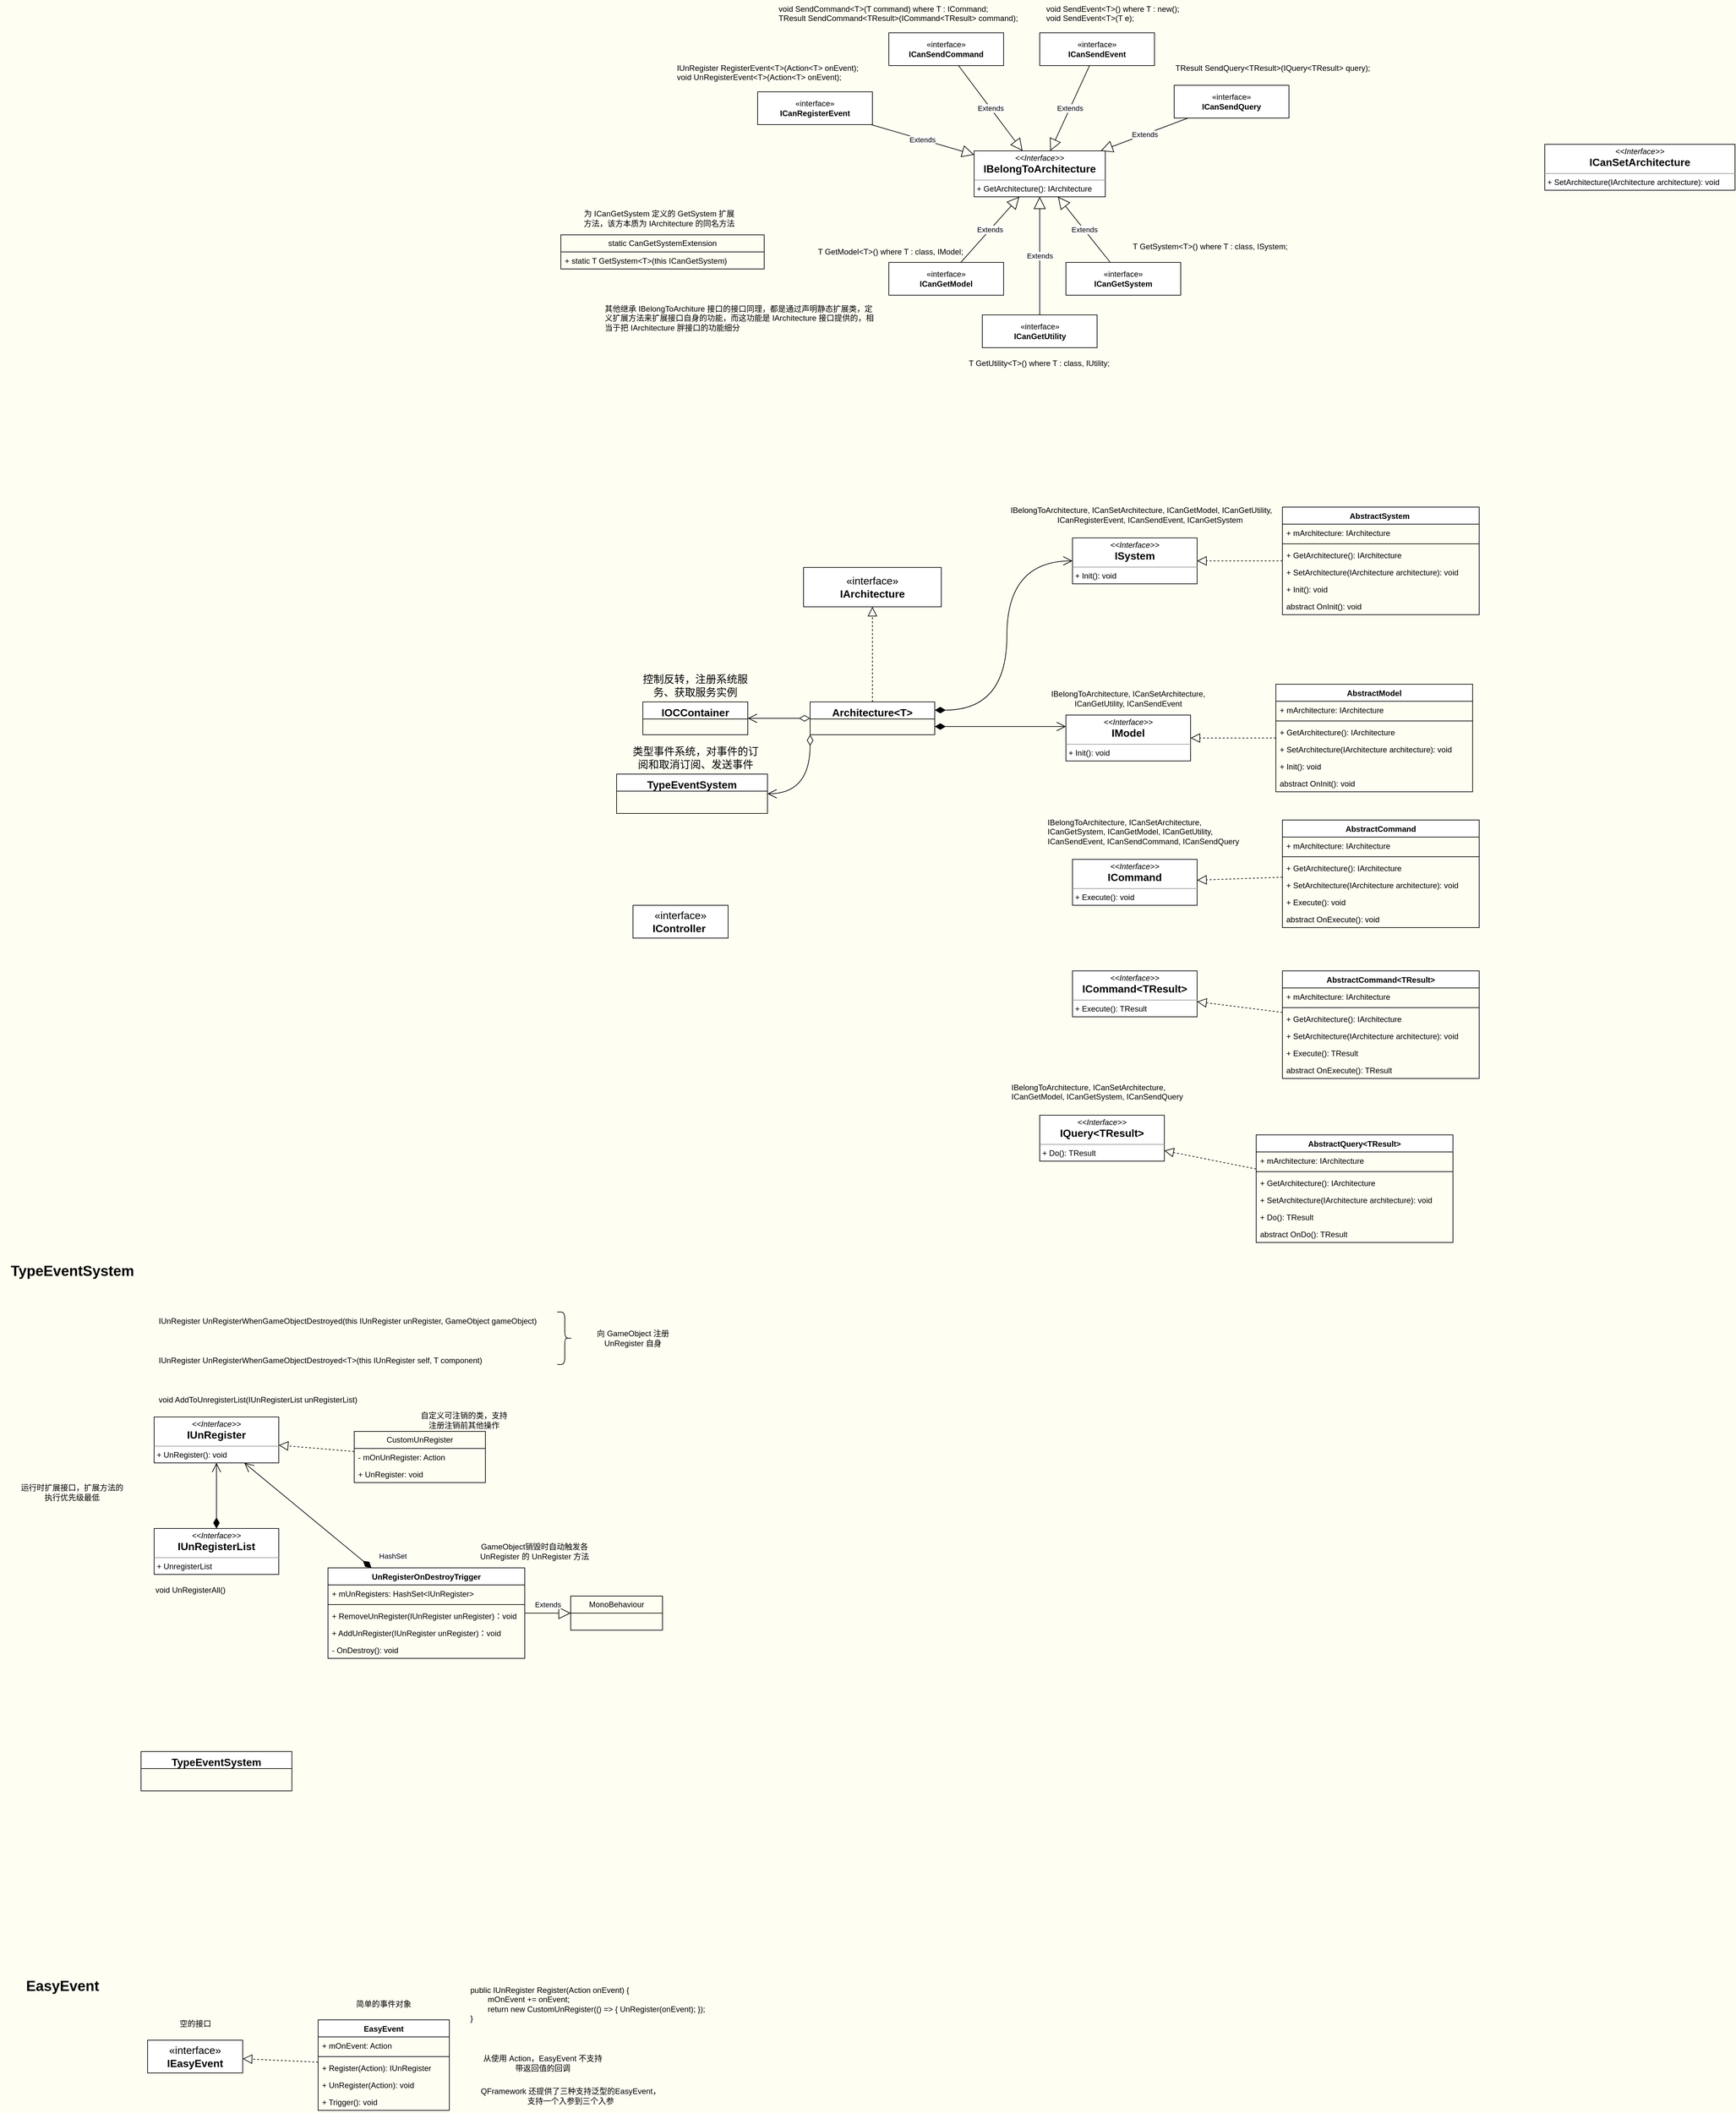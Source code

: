 <mxfile version="21.3.8" type="github">
  <diagram name="第 1 页" id="K_PBwv0A-eRRwEIqiVZz">
    <mxGraphModel dx="3385" dy="2169" grid="1" gridSize="10" guides="1" tooltips="1" connect="1" arrows="1" fold="1" page="0" pageScale="1" pageWidth="827" pageHeight="1169" background="#FFFEF2" math="0" shadow="0">
      <root>
        <mxCell id="0" />
        <mxCell id="1" parent="0" />
        <mxCell id="cIOsUQTodziZoNkcTuei-1" value="«interface»&lt;br&gt;&lt;b&gt;IArchitecture&lt;/b&gt;" style="html=1;whiteSpace=wrap;fontSize=16;" parent="1" vertex="1">
          <mxGeometry x="-870" y="-485" width="210" height="60" as="geometry" />
        </mxCell>
        <mxCell id="cIOsUQTodziZoNkcTuei-2" value="Architecture&amp;lt;T&amp;gt;" style="swimlane;fontStyle=1;align=center;verticalAlign=top;childLayout=stackLayout;horizontal=1;startSize=26;horizontalStack=0;resizeParent=1;resizeParentMax=0;resizeLast=0;collapsible=1;marginBottom=0;whiteSpace=wrap;html=1;fontSize=16;" parent="1" vertex="1">
          <mxGeometry x="-860" y="-280" width="190" height="50" as="geometry" />
        </mxCell>
        <mxCell id="cIOsUQTodziZoNkcTuei-9" style="edgeStyle=none;curved=1;rounded=0;orthogonalLoop=1;jettySize=auto;html=1;exitX=0.5;exitY=1;exitDx=0;exitDy=0;fontSize=12;startSize=8;endSize=8;" parent="1" edge="1">
          <mxGeometry relative="1" as="geometry">
            <mxPoint x="-355" y="-200" as="sourcePoint" />
            <mxPoint x="-355" y="-200" as="targetPoint" />
          </mxGeometry>
        </mxCell>
        <mxCell id="cIOsUQTodziZoNkcTuei-11" value="" style="endArrow=open;html=1;endSize=12;startArrow=diamondThin;startSize=14;startFill=1;edgeStyle=orthogonalEdgeStyle;align=left;verticalAlign=bottom;rounded=0;fontSize=12;curved=1;exitX=1;exitY=0.25;exitDx=0;exitDy=0;" parent="1" source="cIOsUQTodziZoNkcTuei-2" target="fSNr2YxQXtXftvXYu1Ss-7" edge="1">
          <mxGeometry x="-0.877" y="20" relative="1" as="geometry">
            <mxPoint x="-580" y="-420" as="sourcePoint" />
            <mxPoint x="-420" y="-420" as="targetPoint" />
            <Array as="points">
              <mxPoint x="-560" y="-267" />
              <mxPoint x="-560" y="-495" />
            </Array>
            <mxPoint as="offset" />
          </mxGeometry>
        </mxCell>
        <mxCell id="cIOsUQTodziZoNkcTuei-12" value="" style="endArrow=open;html=1;endSize=12;startArrow=diamondThin;startSize=14;startFill=1;edgeStyle=orthogonalEdgeStyle;align=left;verticalAlign=bottom;rounded=0;fontSize=12;curved=1;exitX=1;exitY=0.75;exitDx=0;exitDy=0;" parent="1" source="cIOsUQTodziZoNkcTuei-2" target="fSNr2YxQXtXftvXYu1Ss-22" edge="1">
          <mxGeometry x="-0.877" y="20" relative="1" as="geometry">
            <mxPoint x="-650" y="-420" as="sourcePoint" />
            <mxPoint x="-450" y="-242.5" as="targetPoint" />
            <mxPoint as="offset" />
            <Array as="points">
              <mxPoint x="-460" y="-243" />
              <mxPoint x="-460" y="-243" />
            </Array>
          </mxGeometry>
        </mxCell>
        <mxCell id="cIOsUQTodziZoNkcTuei-13" value="IOCContainer" style="swimlane;fontStyle=1;align=center;verticalAlign=top;childLayout=stackLayout;horizontal=1;startSize=26;horizontalStack=0;resizeParent=1;resizeParentMax=0;resizeLast=0;collapsible=1;marginBottom=0;whiteSpace=wrap;html=1;fontSize=16;" parent="1" vertex="1">
          <mxGeometry x="-1115" y="-280" width="160" height="50" as="geometry" />
        </mxCell>
        <mxCell id="cIOsUQTodziZoNkcTuei-17" value="" style="endArrow=open;html=1;endSize=12;startArrow=diamondThin;startSize=14;startFill=0;edgeStyle=orthogonalEdgeStyle;align=left;verticalAlign=bottom;rounded=0;fontSize=12;curved=1;" parent="1" source="cIOsUQTodziZoNkcTuei-2" target="cIOsUQTodziZoNkcTuei-13" edge="1">
          <mxGeometry x="-0.75" y="-15" relative="1" as="geometry">
            <mxPoint x="-870" y="-265" as="sourcePoint" />
            <mxPoint x="-730" y="-150" as="targetPoint" />
            <mxPoint as="offset" />
          </mxGeometry>
        </mxCell>
        <mxCell id="cIOsUQTodziZoNkcTuei-18" value="控制反转，注册系统服务、获取服务实例" style="text;html=1;strokeColor=none;fillColor=none;align=center;verticalAlign=middle;whiteSpace=wrap;rounded=0;fontSize=16;" parent="1" vertex="1">
          <mxGeometry x="-1130" y="-320" width="190" height="30" as="geometry" />
        </mxCell>
        <mxCell id="cIOsUQTodziZoNkcTuei-19" value="TypeEventSystem" style="swimlane;fontStyle=1;align=center;verticalAlign=top;childLayout=stackLayout;horizontal=1;startSize=26;horizontalStack=0;resizeParent=1;resizeParentMax=0;resizeLast=0;collapsible=1;marginBottom=0;whiteSpace=wrap;html=1;fontSize=16;" parent="1" vertex="1">
          <mxGeometry x="-1155" y="-170" width="230" height="60" as="geometry" />
        </mxCell>
        <mxCell id="cIOsUQTodziZoNkcTuei-23" value="" style="endArrow=open;html=1;endSize=12;startArrow=diamondThin;startSize=14;startFill=0;edgeStyle=orthogonalEdgeStyle;align=left;verticalAlign=bottom;rounded=0;fontSize=12;curved=1;exitX=0;exitY=1;exitDx=0;exitDy=0;entryX=1;entryY=0.5;entryDx=0;entryDy=0;" parent="1" source="cIOsUQTodziZoNkcTuei-2" target="cIOsUQTodziZoNkcTuei-19" edge="1">
          <mxGeometry x="-0.75" y="-15" relative="1" as="geometry">
            <mxPoint x="-850" y="-245" as="sourcePoint" />
            <mxPoint x="-950" y="-245" as="targetPoint" />
            <mxPoint as="offset" />
          </mxGeometry>
        </mxCell>
        <mxCell id="cIOsUQTodziZoNkcTuei-24" value="类型事件系统，对事件的订阅和取消订阅、发送事件" style="text;html=1;strokeColor=none;fillColor=none;align=center;verticalAlign=middle;whiteSpace=wrap;rounded=0;fontSize=16;" parent="1" vertex="1">
          <mxGeometry x="-1132.5" y="-210" width="195" height="30" as="geometry" />
        </mxCell>
        <mxCell id="fSNr2YxQXtXftvXYu1Ss-1" value="«interface»&lt;br&gt;&lt;b&gt;IController&amp;nbsp;&lt;/b&gt;" style="html=1;whiteSpace=wrap;fontSize=16;" vertex="1" parent="1">
          <mxGeometry x="-1130" y="30" width="145" height="50" as="geometry" />
        </mxCell>
        <mxCell id="fSNr2YxQXtXftvXYu1Ss-2" value="&lt;div&gt;IBelongToArchitecture, ICanSetArchitecture, ICanGetModel, ICanGetUtility,&lt;/div&gt;&lt;div&gt;&amp;nbsp; &amp;nbsp; &amp;nbsp; &amp;nbsp; ICanRegisterEvent, ICanSendEvent, ICanGetSystem&lt;/div&gt;" style="text;html=1;strokeColor=none;fillColor=none;align=center;verticalAlign=middle;whiteSpace=wrap;rounded=0;" vertex="1" parent="1">
          <mxGeometry x="-580" y="-590" width="450" height="50" as="geometry" />
        </mxCell>
        <mxCell id="fSNr2YxQXtXftvXYu1Ss-7" value="&lt;p style=&quot;margin:0px;margin-top:4px;text-align:center;&quot;&gt;&lt;i&gt;&amp;lt;&amp;lt;Interface&amp;gt;&amp;gt;&lt;/i&gt;&lt;br&gt;&lt;b style=&quot;border-color: var(--border-color); font-size: 16px;&quot;&gt;ISystem&lt;/b&gt;&lt;br&gt;&lt;/p&gt;&lt;hr size=&quot;1&quot;&gt;&lt;p style=&quot;margin:0px;margin-left:4px;&quot;&gt;&lt;/p&gt;&lt;p style=&quot;margin:0px;margin-left:4px;&quot;&gt;+ Init(): void&lt;br&gt;&lt;/p&gt;" style="verticalAlign=top;align=left;overflow=fill;fontSize=12;fontFamily=Helvetica;html=1;whiteSpace=wrap;movable=1;resizable=1;rotatable=1;deletable=1;editable=1;locked=0;connectable=1;" vertex="1" parent="1">
          <mxGeometry x="-460" y="-530" width="190" height="70" as="geometry" />
        </mxCell>
        <mxCell id="fSNr2YxQXtXftvXYu1Ss-8" value="AbstractSystem&amp;nbsp;" style="swimlane;fontStyle=1;align=center;verticalAlign=top;childLayout=stackLayout;horizontal=1;startSize=26;horizontalStack=0;resizeParent=1;resizeParentMax=0;resizeLast=0;collapsible=1;marginBottom=0;whiteSpace=wrap;html=1;" vertex="1" parent="1">
          <mxGeometry x="-140" y="-577" width="300" height="164" as="geometry" />
        </mxCell>
        <mxCell id="fSNr2YxQXtXftvXYu1Ss-12" value="+ mArchitecture: IArchitecture" style="text;strokeColor=none;fillColor=none;align=left;verticalAlign=top;spacingLeft=4;spacingRight=4;overflow=hidden;rotatable=0;points=[[0,0.5],[1,0.5]];portConstraint=eastwest;whiteSpace=wrap;html=1;" vertex="1" parent="fSNr2YxQXtXftvXYu1Ss-8">
          <mxGeometry y="26" width="300" height="26" as="geometry" />
        </mxCell>
        <mxCell id="fSNr2YxQXtXftvXYu1Ss-10" value="" style="line;strokeWidth=1;fillColor=none;align=left;verticalAlign=middle;spacingTop=-1;spacingLeft=3;spacingRight=3;rotatable=0;labelPosition=right;points=[];portConstraint=eastwest;strokeColor=inherit;" vertex="1" parent="fSNr2YxQXtXftvXYu1Ss-8">
          <mxGeometry y="52" width="300" height="8" as="geometry" />
        </mxCell>
        <mxCell id="fSNr2YxQXtXftvXYu1Ss-17" value="+ GetArchitecture(): IArchitecture" style="text;strokeColor=none;fillColor=none;align=left;verticalAlign=top;spacingLeft=4;spacingRight=4;overflow=hidden;rotatable=0;points=[[0,0.5],[1,0.5]];portConstraint=eastwest;whiteSpace=wrap;html=1;" vertex="1" parent="fSNr2YxQXtXftvXYu1Ss-8">
          <mxGeometry y="60" width="300" height="26" as="geometry" />
        </mxCell>
        <mxCell id="fSNr2YxQXtXftvXYu1Ss-11" value="+ SetArchitecture(IArchitecture architecture): void" style="text;strokeColor=none;fillColor=none;align=left;verticalAlign=top;spacingLeft=4;spacingRight=4;overflow=hidden;rotatable=0;points=[[0,0.5],[1,0.5]];portConstraint=eastwest;whiteSpace=wrap;html=1;" vertex="1" parent="fSNr2YxQXtXftvXYu1Ss-8">
          <mxGeometry y="86" width="300" height="26" as="geometry" />
        </mxCell>
        <mxCell id="fSNr2YxQXtXftvXYu1Ss-18" value="+ Init(): void" style="text;strokeColor=none;fillColor=none;align=left;verticalAlign=top;spacingLeft=4;spacingRight=4;overflow=hidden;rotatable=0;points=[[0,0.5],[1,0.5]];portConstraint=eastwest;whiteSpace=wrap;html=1;" vertex="1" parent="fSNr2YxQXtXftvXYu1Ss-8">
          <mxGeometry y="112" width="300" height="26" as="geometry" />
        </mxCell>
        <mxCell id="fSNr2YxQXtXftvXYu1Ss-19" value="abstract OnInit(): void" style="text;strokeColor=none;fillColor=none;align=left;verticalAlign=top;spacingLeft=4;spacingRight=4;overflow=hidden;rotatable=0;points=[[0,0.5],[1,0.5]];portConstraint=eastwest;whiteSpace=wrap;html=1;" vertex="1" parent="fSNr2YxQXtXftvXYu1Ss-8">
          <mxGeometry y="138" width="300" height="26" as="geometry" />
        </mxCell>
        <mxCell id="fSNr2YxQXtXftvXYu1Ss-14" value="" style="endArrow=block;dashed=1;endFill=0;endSize=12;html=1;rounded=0;" edge="1" parent="1" source="fSNr2YxQXtXftvXYu1Ss-8" target="fSNr2YxQXtXftvXYu1Ss-7">
          <mxGeometry width="160" relative="1" as="geometry">
            <mxPoint x="-210" y="-490" as="sourcePoint" />
            <mxPoint x="-50" y="-490" as="targetPoint" />
          </mxGeometry>
        </mxCell>
        <mxCell id="fSNr2YxQXtXftvXYu1Ss-15" value="" style="endArrow=block;dashed=1;endFill=0;endSize=12;html=1;rounded=0;" edge="1" parent="1" source="cIOsUQTodziZoNkcTuei-2" target="cIOsUQTodziZoNkcTuei-1">
          <mxGeometry width="160" relative="1" as="geometry">
            <mxPoint x="-130" y="-485" as="sourcePoint" />
            <mxPoint x="-260" y="-485" as="targetPoint" />
          </mxGeometry>
        </mxCell>
        <mxCell id="fSNr2YxQXtXftvXYu1Ss-21" value="IBelongToArchitecture, ICanSetArchitecture, ICanGetUtility, ICanSendEvent" style="text;html=1;strokeColor=none;fillColor=none;align=center;verticalAlign=middle;whiteSpace=wrap;rounded=0;" vertex="1" parent="1">
          <mxGeometry x="-530" y="-300" width="310" height="30" as="geometry" />
        </mxCell>
        <mxCell id="fSNr2YxQXtXftvXYu1Ss-22" value="&lt;p style=&quot;margin:0px;margin-top:4px;text-align:center;&quot;&gt;&lt;i&gt;&amp;lt;&amp;lt;Interface&amp;gt;&amp;gt;&lt;/i&gt;&lt;br&gt;&lt;b style=&quot;border-color: var(--border-color); font-size: 16px;&quot;&gt;IModel&lt;/b&gt;&lt;br&gt;&lt;/p&gt;&lt;hr size=&quot;1&quot;&gt;&lt;p style=&quot;margin:0px;margin-left:4px;&quot;&gt;&lt;/p&gt;&lt;p style=&quot;margin:0px;margin-left:4px;&quot;&gt;+ Init(): void&lt;br&gt;&lt;/p&gt;" style="verticalAlign=top;align=left;overflow=fill;fontSize=12;fontFamily=Helvetica;html=1;whiteSpace=wrap;movable=1;resizable=1;rotatable=1;deletable=1;editable=1;locked=0;connectable=1;" vertex="1" parent="1">
          <mxGeometry x="-470" y="-260" width="190" height="70" as="geometry" />
        </mxCell>
        <mxCell id="fSNr2YxQXtXftvXYu1Ss-23" value="AbstractModel" style="swimlane;fontStyle=1;align=center;verticalAlign=top;childLayout=stackLayout;horizontal=1;startSize=26;horizontalStack=0;resizeParent=1;resizeParentMax=0;resizeLast=0;collapsible=1;marginBottom=0;whiteSpace=wrap;html=1;" vertex="1" parent="1">
          <mxGeometry x="-150" y="-307" width="300" height="164" as="geometry" />
        </mxCell>
        <mxCell id="fSNr2YxQXtXftvXYu1Ss-24" value="+ mArchitecture: IArchitecture" style="text;strokeColor=none;fillColor=none;align=left;verticalAlign=top;spacingLeft=4;spacingRight=4;overflow=hidden;rotatable=0;points=[[0,0.5],[1,0.5]];portConstraint=eastwest;whiteSpace=wrap;html=1;" vertex="1" parent="fSNr2YxQXtXftvXYu1Ss-23">
          <mxGeometry y="26" width="300" height="26" as="geometry" />
        </mxCell>
        <mxCell id="fSNr2YxQXtXftvXYu1Ss-25" value="" style="line;strokeWidth=1;fillColor=none;align=left;verticalAlign=middle;spacingTop=-1;spacingLeft=3;spacingRight=3;rotatable=0;labelPosition=right;points=[];portConstraint=eastwest;strokeColor=inherit;" vertex="1" parent="fSNr2YxQXtXftvXYu1Ss-23">
          <mxGeometry y="52" width="300" height="8" as="geometry" />
        </mxCell>
        <mxCell id="fSNr2YxQXtXftvXYu1Ss-26" value="+ GetArchitecture(): IArchitecture" style="text;strokeColor=none;fillColor=none;align=left;verticalAlign=top;spacingLeft=4;spacingRight=4;overflow=hidden;rotatable=0;points=[[0,0.5],[1,0.5]];portConstraint=eastwest;whiteSpace=wrap;html=1;" vertex="1" parent="fSNr2YxQXtXftvXYu1Ss-23">
          <mxGeometry y="60" width="300" height="26" as="geometry" />
        </mxCell>
        <mxCell id="fSNr2YxQXtXftvXYu1Ss-27" value="+ SetArchitecture(IArchitecture architecture): void" style="text;strokeColor=none;fillColor=none;align=left;verticalAlign=top;spacingLeft=4;spacingRight=4;overflow=hidden;rotatable=0;points=[[0,0.5],[1,0.5]];portConstraint=eastwest;whiteSpace=wrap;html=1;" vertex="1" parent="fSNr2YxQXtXftvXYu1Ss-23">
          <mxGeometry y="86" width="300" height="26" as="geometry" />
        </mxCell>
        <mxCell id="fSNr2YxQXtXftvXYu1Ss-28" value="+ Init(): void" style="text;strokeColor=none;fillColor=none;align=left;verticalAlign=top;spacingLeft=4;spacingRight=4;overflow=hidden;rotatable=0;points=[[0,0.5],[1,0.5]];portConstraint=eastwest;whiteSpace=wrap;html=1;" vertex="1" parent="fSNr2YxQXtXftvXYu1Ss-23">
          <mxGeometry y="112" width="300" height="26" as="geometry" />
        </mxCell>
        <mxCell id="fSNr2YxQXtXftvXYu1Ss-29" value="abstract OnInit(): void" style="text;strokeColor=none;fillColor=none;align=left;verticalAlign=top;spacingLeft=4;spacingRight=4;overflow=hidden;rotatable=0;points=[[0,0.5],[1,0.5]];portConstraint=eastwest;whiteSpace=wrap;html=1;" vertex="1" parent="fSNr2YxQXtXftvXYu1Ss-23">
          <mxGeometry y="138" width="300" height="26" as="geometry" />
        </mxCell>
        <mxCell id="fSNr2YxQXtXftvXYu1Ss-30" value="" style="endArrow=block;dashed=1;endFill=0;endSize=12;html=1;rounded=0;" edge="1" parent="1" source="fSNr2YxQXtXftvXYu1Ss-23" target="fSNr2YxQXtXftvXYu1Ss-22">
          <mxGeometry width="160" relative="1" as="geometry">
            <mxPoint x="-140" y="-475" as="sourcePoint" />
            <mxPoint x="-260" y="-481" as="targetPoint" />
          </mxGeometry>
        </mxCell>
        <mxCell id="fSNr2YxQXtXftvXYu1Ss-31" value="&lt;p style=&quot;margin:0px;margin-top:4px;text-align:center;&quot;&gt;&lt;i&gt;&amp;lt;&amp;lt;Interface&amp;gt;&amp;gt;&lt;/i&gt;&lt;br&gt;&lt;b style=&quot;border-color: var(--border-color); font-size: 16px;&quot;&gt;ICommand&lt;/b&gt;&lt;br&gt;&lt;/p&gt;&lt;hr size=&quot;1&quot;&gt;&lt;p style=&quot;margin:0px;margin-left:4px;&quot;&gt;&lt;/p&gt;&lt;p style=&quot;margin:0px;margin-left:4px;&quot;&gt;+ Execute(): void&lt;br&gt;&lt;/p&gt;" style="verticalAlign=top;align=left;overflow=fill;fontSize=12;fontFamily=Helvetica;html=1;whiteSpace=wrap;movable=1;resizable=1;rotatable=1;deletable=1;editable=1;locked=0;connectable=1;" vertex="1" parent="1">
          <mxGeometry x="-460" y="-40" width="190" height="70" as="geometry" />
        </mxCell>
        <mxCell id="fSNr2YxQXtXftvXYu1Ss-32" value="&lt;p style=&quot;margin:0px;margin-top:4px;text-align:center;&quot;&gt;&lt;i&gt;&amp;lt;&amp;lt;Interface&amp;gt;&amp;gt;&lt;/i&gt;&lt;br&gt;&lt;b style=&quot;border-color: var(--border-color); font-size: 16px;&quot;&gt;ICommand&amp;lt;TResult&amp;gt;&lt;/b&gt;&lt;br&gt;&lt;/p&gt;&lt;hr size=&quot;1&quot;&gt;&lt;p style=&quot;margin:0px;margin-left:4px;&quot;&gt;&lt;/p&gt;&lt;p style=&quot;margin:0px;margin-left:4px;&quot;&gt;+ Execute(): TResult&lt;br&gt;&lt;/p&gt;" style="verticalAlign=top;align=left;overflow=fill;fontSize=12;fontFamily=Helvetica;html=1;whiteSpace=wrap;movable=1;resizable=1;rotatable=1;deletable=1;editable=1;locked=0;connectable=1;" vertex="1" parent="1">
          <mxGeometry x="-460" y="130" width="190" height="70" as="geometry" />
        </mxCell>
        <mxCell id="fSNr2YxQXtXftvXYu1Ss-33" value="IBelongToArchitecture, ICanSetArchitecture, ICanGetSystem, ICanGetModel, ICanGetUtility,&amp;#xa;        ICanSendEvent, ICanSendCommand, ICanSendQuery" style="text;whiteSpace=wrap;html=1;" vertex="1" parent="1">
          <mxGeometry x="-500" y="-110" width="310" height="50" as="geometry" />
        </mxCell>
        <mxCell id="fSNr2YxQXtXftvXYu1Ss-34" value="AbstractCommand" style="swimlane;fontStyle=1;align=center;verticalAlign=top;childLayout=stackLayout;horizontal=1;startSize=26;horizontalStack=0;resizeParent=1;resizeParentMax=0;resizeLast=0;collapsible=1;marginBottom=0;whiteSpace=wrap;html=1;" vertex="1" parent="1">
          <mxGeometry x="-140" y="-100" width="300" height="164" as="geometry" />
        </mxCell>
        <mxCell id="fSNr2YxQXtXftvXYu1Ss-35" value="+ mArchitecture: IArchitecture" style="text;strokeColor=none;fillColor=none;align=left;verticalAlign=top;spacingLeft=4;spacingRight=4;overflow=hidden;rotatable=0;points=[[0,0.5],[1,0.5]];portConstraint=eastwest;whiteSpace=wrap;html=1;" vertex="1" parent="fSNr2YxQXtXftvXYu1Ss-34">
          <mxGeometry y="26" width="300" height="26" as="geometry" />
        </mxCell>
        <mxCell id="fSNr2YxQXtXftvXYu1Ss-36" value="" style="line;strokeWidth=1;fillColor=none;align=left;verticalAlign=middle;spacingTop=-1;spacingLeft=3;spacingRight=3;rotatable=0;labelPosition=right;points=[];portConstraint=eastwest;strokeColor=inherit;" vertex="1" parent="fSNr2YxQXtXftvXYu1Ss-34">
          <mxGeometry y="52" width="300" height="8" as="geometry" />
        </mxCell>
        <mxCell id="fSNr2YxQXtXftvXYu1Ss-37" value="+ GetArchitecture(): IArchitecture" style="text;strokeColor=none;fillColor=none;align=left;verticalAlign=top;spacingLeft=4;spacingRight=4;overflow=hidden;rotatable=0;points=[[0,0.5],[1,0.5]];portConstraint=eastwest;whiteSpace=wrap;html=1;" vertex="1" parent="fSNr2YxQXtXftvXYu1Ss-34">
          <mxGeometry y="60" width="300" height="26" as="geometry" />
        </mxCell>
        <mxCell id="fSNr2YxQXtXftvXYu1Ss-38" value="+ SetArchitecture(IArchitecture architecture): void" style="text;strokeColor=none;fillColor=none;align=left;verticalAlign=top;spacingLeft=4;spacingRight=4;overflow=hidden;rotatable=0;points=[[0,0.5],[1,0.5]];portConstraint=eastwest;whiteSpace=wrap;html=1;" vertex="1" parent="fSNr2YxQXtXftvXYu1Ss-34">
          <mxGeometry y="86" width="300" height="26" as="geometry" />
        </mxCell>
        <mxCell id="fSNr2YxQXtXftvXYu1Ss-39" value="+ Execute(): void" style="text;strokeColor=none;fillColor=none;align=left;verticalAlign=top;spacingLeft=4;spacingRight=4;overflow=hidden;rotatable=0;points=[[0,0.5],[1,0.5]];portConstraint=eastwest;whiteSpace=wrap;html=1;" vertex="1" parent="fSNr2YxQXtXftvXYu1Ss-34">
          <mxGeometry y="112" width="300" height="26" as="geometry" />
        </mxCell>
        <mxCell id="fSNr2YxQXtXftvXYu1Ss-40" value="abstract OnExecute(): void" style="text;strokeColor=none;fillColor=none;align=left;verticalAlign=top;spacingLeft=4;spacingRight=4;overflow=hidden;rotatable=0;points=[[0,0.5],[1,0.5]];portConstraint=eastwest;whiteSpace=wrap;html=1;" vertex="1" parent="fSNr2YxQXtXftvXYu1Ss-34">
          <mxGeometry y="138" width="300" height="26" as="geometry" />
        </mxCell>
        <mxCell id="fSNr2YxQXtXftvXYu1Ss-41" value="" style="endArrow=block;dashed=1;endFill=0;endSize=12;html=1;rounded=0;" edge="1" parent="1" source="fSNr2YxQXtXftvXYu1Ss-34" target="fSNr2YxQXtXftvXYu1Ss-31">
          <mxGeometry width="160" relative="1" as="geometry">
            <mxPoint x="-140" y="-215" as="sourcePoint" />
            <mxPoint x="-270" y="-215" as="targetPoint" />
          </mxGeometry>
        </mxCell>
        <mxCell id="fSNr2YxQXtXftvXYu1Ss-42" value="AbstractCommand&amp;lt;TResult&amp;gt;" style="swimlane;fontStyle=1;align=center;verticalAlign=top;childLayout=stackLayout;horizontal=1;startSize=26;horizontalStack=0;resizeParent=1;resizeParentMax=0;resizeLast=0;collapsible=1;marginBottom=0;whiteSpace=wrap;html=1;" vertex="1" parent="1">
          <mxGeometry x="-140" y="130" width="300" height="164" as="geometry" />
        </mxCell>
        <mxCell id="fSNr2YxQXtXftvXYu1Ss-43" value="+ mArchitecture: IArchitecture" style="text;strokeColor=none;fillColor=none;align=left;verticalAlign=top;spacingLeft=4;spacingRight=4;overflow=hidden;rotatable=0;points=[[0,0.5],[1,0.5]];portConstraint=eastwest;whiteSpace=wrap;html=1;" vertex="1" parent="fSNr2YxQXtXftvXYu1Ss-42">
          <mxGeometry y="26" width="300" height="26" as="geometry" />
        </mxCell>
        <mxCell id="fSNr2YxQXtXftvXYu1Ss-44" value="" style="line;strokeWidth=1;fillColor=none;align=left;verticalAlign=middle;spacingTop=-1;spacingLeft=3;spacingRight=3;rotatable=0;labelPosition=right;points=[];portConstraint=eastwest;strokeColor=inherit;" vertex="1" parent="fSNr2YxQXtXftvXYu1Ss-42">
          <mxGeometry y="52" width="300" height="8" as="geometry" />
        </mxCell>
        <mxCell id="fSNr2YxQXtXftvXYu1Ss-45" value="+ GetArchitecture(): IArchitecture" style="text;strokeColor=none;fillColor=none;align=left;verticalAlign=top;spacingLeft=4;spacingRight=4;overflow=hidden;rotatable=0;points=[[0,0.5],[1,0.5]];portConstraint=eastwest;whiteSpace=wrap;html=1;" vertex="1" parent="fSNr2YxQXtXftvXYu1Ss-42">
          <mxGeometry y="60" width="300" height="26" as="geometry" />
        </mxCell>
        <mxCell id="fSNr2YxQXtXftvXYu1Ss-46" value="+ SetArchitecture(IArchitecture architecture): void" style="text;strokeColor=none;fillColor=none;align=left;verticalAlign=top;spacingLeft=4;spacingRight=4;overflow=hidden;rotatable=0;points=[[0,0.5],[1,0.5]];portConstraint=eastwest;whiteSpace=wrap;html=1;" vertex="1" parent="fSNr2YxQXtXftvXYu1Ss-42">
          <mxGeometry y="86" width="300" height="26" as="geometry" />
        </mxCell>
        <mxCell id="fSNr2YxQXtXftvXYu1Ss-47" value="+ Execute(): TResult" style="text;strokeColor=none;fillColor=none;align=left;verticalAlign=top;spacingLeft=4;spacingRight=4;overflow=hidden;rotatable=0;points=[[0,0.5],[1,0.5]];portConstraint=eastwest;whiteSpace=wrap;html=1;" vertex="1" parent="fSNr2YxQXtXftvXYu1Ss-42">
          <mxGeometry y="112" width="300" height="26" as="geometry" />
        </mxCell>
        <mxCell id="fSNr2YxQXtXftvXYu1Ss-48" value="abstract OnExecute(): TResult" style="text;strokeColor=none;fillColor=none;align=left;verticalAlign=top;spacingLeft=4;spacingRight=4;overflow=hidden;rotatable=0;points=[[0,0.5],[1,0.5]];portConstraint=eastwest;whiteSpace=wrap;html=1;" vertex="1" parent="fSNr2YxQXtXftvXYu1Ss-42">
          <mxGeometry y="138" width="300" height="26" as="geometry" />
        </mxCell>
        <mxCell id="fSNr2YxQXtXftvXYu1Ss-49" value="" style="endArrow=block;dashed=1;endFill=0;endSize=12;html=1;rounded=0;" edge="1" parent="1" source="fSNr2YxQXtXftvXYu1Ss-42" target="fSNr2YxQXtXftvXYu1Ss-32">
          <mxGeometry width="160" relative="1" as="geometry">
            <mxPoint x="-130" y="-19" as="sourcePoint" />
            <mxPoint x="-260" y="-28" as="targetPoint" />
          </mxGeometry>
        </mxCell>
        <mxCell id="fSNr2YxQXtXftvXYu1Ss-50" value="&lt;p style=&quot;margin:0px;margin-top:4px;text-align:center;&quot;&gt;&lt;i&gt;&amp;lt;&amp;lt;Interface&amp;gt;&amp;gt;&lt;/i&gt;&lt;br&gt;&lt;b style=&quot;border-color: var(--border-color); font-size: 16px;&quot;&gt;IQuery&amp;lt;TResult&amp;gt;&lt;/b&gt;&lt;br&gt;&lt;/p&gt;&lt;hr size=&quot;1&quot;&gt;&lt;p style=&quot;margin:0px;margin-left:4px;&quot;&gt;&lt;/p&gt;&lt;p style=&quot;margin:0px;margin-left:4px;&quot;&gt;+ Do(): TResult&lt;br&gt;&lt;/p&gt;" style="verticalAlign=top;align=left;overflow=fill;fontSize=12;fontFamily=Helvetica;html=1;whiteSpace=wrap;movable=1;resizable=1;rotatable=1;deletable=1;editable=1;locked=0;connectable=1;" vertex="1" parent="1">
          <mxGeometry x="-510" y="350" width="190" height="70" as="geometry" />
        </mxCell>
        <mxCell id="fSNr2YxQXtXftvXYu1Ss-51" value="IBelongToArchitecture, ICanSetArchitecture, ICanGetModel, ICanGetSystem, ICanSendQuery" style="text;whiteSpace=wrap;html=1;" vertex="1" parent="1">
          <mxGeometry x="-555" y="294" width="285" height="50" as="geometry" />
        </mxCell>
        <mxCell id="fSNr2YxQXtXftvXYu1Ss-52" value="AbstractQuery&amp;lt;TResult&amp;gt;" style="swimlane;fontStyle=1;align=center;verticalAlign=top;childLayout=stackLayout;horizontal=1;startSize=26;horizontalStack=0;resizeParent=1;resizeParentMax=0;resizeLast=0;collapsible=1;marginBottom=0;whiteSpace=wrap;html=1;" vertex="1" parent="1">
          <mxGeometry x="-180" y="380" width="300" height="164" as="geometry" />
        </mxCell>
        <mxCell id="fSNr2YxQXtXftvXYu1Ss-53" value="+ mArchitecture: IArchitecture" style="text;strokeColor=none;fillColor=none;align=left;verticalAlign=top;spacingLeft=4;spacingRight=4;overflow=hidden;rotatable=0;points=[[0,0.5],[1,0.5]];portConstraint=eastwest;whiteSpace=wrap;html=1;" vertex="1" parent="fSNr2YxQXtXftvXYu1Ss-52">
          <mxGeometry y="26" width="300" height="26" as="geometry" />
        </mxCell>
        <mxCell id="fSNr2YxQXtXftvXYu1Ss-54" value="" style="line;strokeWidth=1;fillColor=none;align=left;verticalAlign=middle;spacingTop=-1;spacingLeft=3;spacingRight=3;rotatable=0;labelPosition=right;points=[];portConstraint=eastwest;strokeColor=inherit;" vertex="1" parent="fSNr2YxQXtXftvXYu1Ss-52">
          <mxGeometry y="52" width="300" height="8" as="geometry" />
        </mxCell>
        <mxCell id="fSNr2YxQXtXftvXYu1Ss-55" value="+ GetArchitecture(): IArchitecture" style="text;strokeColor=none;fillColor=none;align=left;verticalAlign=top;spacingLeft=4;spacingRight=4;overflow=hidden;rotatable=0;points=[[0,0.5],[1,0.5]];portConstraint=eastwest;whiteSpace=wrap;html=1;" vertex="1" parent="fSNr2YxQXtXftvXYu1Ss-52">
          <mxGeometry y="60" width="300" height="26" as="geometry" />
        </mxCell>
        <mxCell id="fSNr2YxQXtXftvXYu1Ss-56" value="+ SetArchitecture(IArchitecture architecture): void" style="text;strokeColor=none;fillColor=none;align=left;verticalAlign=top;spacingLeft=4;spacingRight=4;overflow=hidden;rotatable=0;points=[[0,0.5],[1,0.5]];portConstraint=eastwest;whiteSpace=wrap;html=1;" vertex="1" parent="fSNr2YxQXtXftvXYu1Ss-52">
          <mxGeometry y="86" width="300" height="26" as="geometry" />
        </mxCell>
        <mxCell id="fSNr2YxQXtXftvXYu1Ss-57" value="+ Do(): TResult" style="text;strokeColor=none;fillColor=none;align=left;verticalAlign=top;spacingLeft=4;spacingRight=4;overflow=hidden;rotatable=0;points=[[0,0.5],[1,0.5]];portConstraint=eastwest;whiteSpace=wrap;html=1;" vertex="1" parent="fSNr2YxQXtXftvXYu1Ss-52">
          <mxGeometry y="112" width="300" height="26" as="geometry" />
        </mxCell>
        <mxCell id="fSNr2YxQXtXftvXYu1Ss-58" value="abstract OnDo(): TResult" style="text;strokeColor=none;fillColor=none;align=left;verticalAlign=top;spacingLeft=4;spacingRight=4;overflow=hidden;rotatable=0;points=[[0,0.5],[1,0.5]];portConstraint=eastwest;whiteSpace=wrap;html=1;" vertex="1" parent="fSNr2YxQXtXftvXYu1Ss-52">
          <mxGeometry y="138" width="300" height="26" as="geometry" />
        </mxCell>
        <mxCell id="fSNr2YxQXtXftvXYu1Ss-59" value="" style="endArrow=block;dashed=1;endFill=0;endSize=12;html=1;rounded=0;" edge="1" parent="1" source="fSNr2YxQXtXftvXYu1Ss-52" target="fSNr2YxQXtXftvXYu1Ss-50">
          <mxGeometry width="160" relative="1" as="geometry">
            <mxPoint x="-130" y="203" as="sourcePoint" />
            <mxPoint x="-260" y="187" as="targetPoint" />
          </mxGeometry>
        </mxCell>
        <mxCell id="fSNr2YxQXtXftvXYu1Ss-60" value="&lt;p style=&quot;margin:0px;margin-top:4px;text-align:center;&quot;&gt;&lt;i&gt;&amp;lt;&amp;lt;Interface&amp;gt;&amp;gt;&lt;/i&gt;&lt;br&gt;&lt;b style=&quot;border-color: var(--border-color); font-size: 16px;&quot;&gt;IBelongToArchitecture&lt;/b&gt;&lt;br&gt;&lt;/p&gt;&lt;hr size=&quot;1&quot;&gt;&lt;p style=&quot;margin:0px;margin-left:4px;&quot;&gt;&lt;/p&gt;&lt;p style=&quot;margin:0px;margin-left:4px;&quot;&gt;+ GetArchitecture(): IArchitecture&lt;/p&gt;" style="verticalAlign=top;align=left;overflow=fill;fontSize=12;fontFamily=Helvetica;html=1;whiteSpace=wrap;movable=1;resizable=1;rotatable=1;deletable=1;editable=1;locked=0;connectable=1;" vertex="1" parent="1">
          <mxGeometry x="-610" y="-1120" width="200" height="70" as="geometry" />
        </mxCell>
        <mxCell id="fSNr2YxQXtXftvXYu1Ss-61" value="&lt;p style=&quot;margin:0px;margin-top:4px;text-align:center;&quot;&gt;&lt;i&gt;&amp;lt;&amp;lt;Interface&amp;gt;&amp;gt;&lt;/i&gt;&lt;br&gt;&lt;b style=&quot;border-color: var(--border-color); font-size: 16px;&quot;&gt;ICanSetArchitecture&lt;/b&gt;&lt;br&gt;&lt;/p&gt;&lt;hr size=&quot;1&quot;&gt;&lt;p style=&quot;margin:0px;margin-left:4px;&quot;&gt;&lt;/p&gt;&lt;p style=&quot;margin:0px;margin-left:4px;&quot;&gt;+ SetArchitecture(IArchitecture architecture): void&lt;br&gt;&lt;/p&gt;" style="verticalAlign=top;align=left;overflow=fill;fontSize=12;fontFamily=Helvetica;html=1;whiteSpace=wrap;movable=1;resizable=1;rotatable=1;deletable=1;editable=1;locked=0;connectable=1;" vertex="1" parent="1">
          <mxGeometry x="260" y="-1130" width="290" height="70" as="geometry" />
        </mxCell>
        <mxCell id="fSNr2YxQXtXftvXYu1Ss-62" value="«interface»&lt;br&gt;&lt;b&gt;ICanGetModel&lt;/b&gt;" style="html=1;whiteSpace=wrap;" vertex="1" parent="1">
          <mxGeometry x="-740" y="-950" width="175" height="50" as="geometry" />
        </mxCell>
        <mxCell id="fSNr2YxQXtXftvXYu1Ss-63" value="«interface»&lt;br&gt;&lt;b&gt;ICanGetSystem&lt;/b&gt;" style="html=1;whiteSpace=wrap;" vertex="1" parent="1">
          <mxGeometry x="-470" y="-950" width="175" height="50" as="geometry" />
        </mxCell>
        <mxCell id="fSNr2YxQXtXftvXYu1Ss-64" value="Extends" style="endArrow=block;endSize=16;endFill=0;html=1;rounded=0;" edge="1" parent="1" source="fSNr2YxQXtXftvXYu1Ss-62" target="fSNr2YxQXtXftvXYu1Ss-60">
          <mxGeometry width="160" relative="1" as="geometry">
            <mxPoint x="-520" y="-970" as="sourcePoint" />
            <mxPoint x="-360" y="-970" as="targetPoint" />
          </mxGeometry>
        </mxCell>
        <mxCell id="fSNr2YxQXtXftvXYu1Ss-65" value="Extends" style="endArrow=block;endSize=16;endFill=0;html=1;rounded=0;" edge="1" parent="1" source="fSNr2YxQXtXftvXYu1Ss-63" target="fSNr2YxQXtXftvXYu1Ss-60">
          <mxGeometry width="160" relative="1" as="geometry">
            <mxPoint x="-620" y="-940" as="sourcePoint" />
            <mxPoint x="-531" y="-1040" as="targetPoint" />
          </mxGeometry>
        </mxCell>
        <mxCell id="fSNr2YxQXtXftvXYu1Ss-66" value="static CanGetSystemExtension" style="swimlane;fontStyle=0;childLayout=stackLayout;horizontal=1;startSize=26;fillColor=none;horizontalStack=0;resizeParent=1;resizeParentMax=0;resizeLast=0;collapsible=1;marginBottom=0;whiteSpace=wrap;html=1;" vertex="1" parent="1">
          <mxGeometry x="-1240" y="-992" width="310" height="52" as="geometry" />
        </mxCell>
        <mxCell id="fSNr2YxQXtXftvXYu1Ss-67" value="+ static T GetSystem&amp;lt;T&amp;gt;(this ICanGetSystem)" style="text;strokeColor=none;fillColor=none;align=left;verticalAlign=top;spacingLeft=4;spacingRight=4;overflow=hidden;rotatable=0;points=[[0,0.5],[1,0.5]];portConstraint=eastwest;whiteSpace=wrap;html=1;" vertex="1" parent="fSNr2YxQXtXftvXYu1Ss-66">
          <mxGeometry y="26" width="310" height="26" as="geometry" />
        </mxCell>
        <mxCell id="fSNr2YxQXtXftvXYu1Ss-70" value="为 ICanGetSystem 定义的 GetSystem 扩展方法，该方本质为 IArchitecture 的同名方法" style="text;html=1;strokeColor=none;fillColor=none;align=center;verticalAlign=middle;whiteSpace=wrap;rounded=0;" vertex="1" parent="1">
          <mxGeometry x="-1210" y="-1032" width="240" height="30" as="geometry" />
        </mxCell>
        <mxCell id="fSNr2YxQXtXftvXYu1Ss-71" value="其他继承 IBelongToArchiture 接口的接口同理，都是通过声明静态扩展类，定义扩展方法来扩展接口自身的功能，而这功能是 IArchitecture 接口提供的，相当于把 IArchitecture 胖接口的功能细分" style="text;html=1;strokeColor=none;fillColor=none;align=left;verticalAlign=middle;whiteSpace=wrap;rounded=0;" vertex="1" parent="1">
          <mxGeometry x="-1175" y="-910" width="415" height="90" as="geometry" />
        </mxCell>
        <mxCell id="fSNr2YxQXtXftvXYu1Ss-72" value="«interface»&lt;br&gt;&lt;b&gt;ICanGetUtility&lt;/b&gt;" style="html=1;whiteSpace=wrap;" vertex="1" parent="1">
          <mxGeometry x="-597.5" y="-870" width="175" height="50" as="geometry" />
        </mxCell>
        <mxCell id="fSNr2YxQXtXftvXYu1Ss-73" value="Extends" style="endArrow=block;endSize=16;endFill=0;html=1;rounded=0;" edge="1" parent="1" source="fSNr2YxQXtXftvXYu1Ss-72" target="fSNr2YxQXtXftvXYu1Ss-60">
          <mxGeometry width="160" relative="1" as="geometry">
            <mxPoint x="-392" y="-940" as="sourcePoint" />
            <mxPoint x="-472" y="-1040" as="targetPoint" />
          </mxGeometry>
        </mxCell>
        <mxCell id="fSNr2YxQXtXftvXYu1Ss-74" value="«interface»&lt;br&gt;&lt;b&gt;ICanRegisterEvent&lt;/b&gt;" style="html=1;whiteSpace=wrap;" vertex="1" parent="1">
          <mxGeometry x="-940" y="-1210" width="175" height="50" as="geometry" />
        </mxCell>
        <mxCell id="fSNr2YxQXtXftvXYu1Ss-75" value="«interface»&lt;br&gt;&lt;b&gt;ICanSendCommand&lt;/b&gt;" style="html=1;whiteSpace=wrap;" vertex="1" parent="1">
          <mxGeometry x="-740" y="-1300" width="175" height="50" as="geometry" />
        </mxCell>
        <mxCell id="fSNr2YxQXtXftvXYu1Ss-76" value="«interface»&lt;br&gt;&lt;b&gt;ICanSendEvent&lt;/b&gt;" style="html=1;whiteSpace=wrap;" vertex="1" parent="1">
          <mxGeometry x="-510" y="-1300" width="175" height="50" as="geometry" />
        </mxCell>
        <mxCell id="fSNr2YxQXtXftvXYu1Ss-77" value="«interface»&lt;br&gt;&lt;b&gt;ICanSendQuery&lt;/b&gt;" style="html=1;whiteSpace=wrap;" vertex="1" parent="1">
          <mxGeometry x="-305" y="-1220" width="175" height="50" as="geometry" />
        </mxCell>
        <mxCell id="fSNr2YxQXtXftvXYu1Ss-78" value="Extends" style="endArrow=block;endSize=16;endFill=0;html=1;rounded=0;" edge="1" parent="1" source="fSNr2YxQXtXftvXYu1Ss-74" target="fSNr2YxQXtXftvXYu1Ss-60">
          <mxGeometry width="160" relative="1" as="geometry">
            <mxPoint x="-620" y="-940" as="sourcePoint" />
            <mxPoint x="-531" y="-1040" as="targetPoint" />
          </mxGeometry>
        </mxCell>
        <mxCell id="fSNr2YxQXtXftvXYu1Ss-79" value="Extends" style="endArrow=block;endSize=16;endFill=0;html=1;rounded=0;" edge="1" parent="1" source="fSNr2YxQXtXftvXYu1Ss-75" target="fSNr2YxQXtXftvXYu1Ss-60">
          <mxGeometry width="160" relative="1" as="geometry">
            <mxPoint x="-757" y="-1150" as="sourcePoint" />
            <mxPoint x="-600" y="-1104" as="targetPoint" />
          </mxGeometry>
        </mxCell>
        <mxCell id="fSNr2YxQXtXftvXYu1Ss-80" value="Extends" style="endArrow=block;endSize=16;endFill=0;html=1;rounded=0;" edge="1" parent="1" source="fSNr2YxQXtXftvXYu1Ss-76" target="fSNr2YxQXtXftvXYu1Ss-60">
          <mxGeometry width="160" relative="1" as="geometry">
            <mxPoint x="-624" y="-1240" as="sourcePoint" />
            <mxPoint x="-526" y="-1110" as="targetPoint" />
          </mxGeometry>
        </mxCell>
        <mxCell id="fSNr2YxQXtXftvXYu1Ss-81" value="Extends" style="endArrow=block;endSize=16;endFill=0;html=1;rounded=0;" edge="1" parent="1" source="fSNr2YxQXtXftvXYu1Ss-77" target="fSNr2YxQXtXftvXYu1Ss-60">
          <mxGeometry width="160" relative="1" as="geometry">
            <mxPoint x="-424" y="-1240" as="sourcePoint" />
            <mxPoint x="-484" y="-1110" as="targetPoint" />
          </mxGeometry>
        </mxCell>
        <mxCell id="fSNr2YxQXtXftvXYu1Ss-82" value="IUnRegister RegisterEvent&amp;lt;T&amp;gt;(Action&amp;lt;T&amp;gt; onEvent);&lt;br&gt;void UnRegisterEvent&amp;lt;T&amp;gt;(Action&amp;lt;T&amp;gt; onEvent);" style="text;whiteSpace=wrap;html=1;align=left;" vertex="1" parent="1">
          <mxGeometry x="-1065" y="-1260" width="300" height="50" as="geometry" />
        </mxCell>
        <mxCell id="fSNr2YxQXtXftvXYu1Ss-83" value="void SendEvent&amp;lt;T&amp;gt;() where T : new();&lt;br&gt;void SendEvent&amp;lt;T&amp;gt;(T e);" style="text;whiteSpace=wrap;html=1;" vertex="1" parent="1">
          <mxGeometry x="-502.5" y="-1350" width="240" height="40" as="geometry" />
        </mxCell>
        <mxCell id="fSNr2YxQXtXftvXYu1Ss-84" value="void SendCommand&amp;lt;T&amp;gt;(T command) where T : ICommand;&lt;br&gt;TResult SendCommand&amp;lt;TResult&amp;gt;(ICommand&amp;lt;TResult&amp;gt; command);" style="text;whiteSpace=wrap;html=1;" vertex="1" parent="1">
          <mxGeometry x="-910" y="-1350" width="380" height="50" as="geometry" />
        </mxCell>
        <mxCell id="fSNr2YxQXtXftvXYu1Ss-85" value="TResult SendQuery&amp;lt;TResult&amp;gt;(IQuery&amp;lt;TResult&amp;gt; query);" style="text;whiteSpace=wrap;html=1;" vertex="1" parent="1">
          <mxGeometry x="-305" y="-1260" width="330" height="30" as="geometry" />
        </mxCell>
        <mxCell id="fSNr2YxQXtXftvXYu1Ss-86" value="T GetSystem&amp;lt;T&amp;gt;() where T : class, ISystem;" style="text;whiteSpace=wrap;html=1;" vertex="1" parent="1">
          <mxGeometry x="-370" y="-988" width="270" height="40" as="geometry" />
        </mxCell>
        <mxCell id="fSNr2YxQXtXftvXYu1Ss-87" value="T GetModel&amp;lt;T&amp;gt;() where T : class, IModel;" style="text;whiteSpace=wrap;html=1;" vertex="1" parent="1">
          <mxGeometry x="-850" y="-980" width="250" height="40" as="geometry" />
        </mxCell>
        <mxCell id="fSNr2YxQXtXftvXYu1Ss-88" value="T GetUtility&amp;lt;T&amp;gt;() where T : class, IUtility;" style="text;whiteSpace=wrap;html=1;" vertex="1" parent="1">
          <mxGeometry x="-620" y="-810" width="250" height="40" as="geometry" />
        </mxCell>
        <mxCell id="fSNr2YxQXtXftvXYu1Ss-89" value="TypeEventSystem" style="text;align=center;fontStyle=1;verticalAlign=middle;spacingLeft=3;spacingRight=3;strokeColor=none;rotatable=0;points=[[0,0.5],[1,0.5]];portConstraint=eastwest;html=1;fontSize=22;" vertex="1" parent="1">
          <mxGeometry x="-2080" y="560" width="190" height="56" as="geometry" />
        </mxCell>
        <mxCell id="fSNr2YxQXtXftvXYu1Ss-90" value="&lt;p style=&quot;margin:0px;margin-top:4px;text-align:center;&quot;&gt;&lt;i&gt;&amp;lt;&amp;lt;Interface&amp;gt;&amp;gt;&lt;/i&gt;&lt;br&gt;&lt;b style=&quot;border-color: var(--border-color); font-size: 16px;&quot;&gt;IUnRegister&lt;/b&gt;&lt;br&gt;&lt;/p&gt;&lt;hr size=&quot;1&quot;&gt;&lt;p style=&quot;margin:0px;margin-left:4px;&quot;&gt;&lt;/p&gt;&lt;p style=&quot;margin:0px;margin-left:4px;&quot;&gt;+ UnRegister(): void&lt;br&gt;&lt;/p&gt;" style="verticalAlign=top;align=left;overflow=fill;fontSize=12;fontFamily=Helvetica;html=1;whiteSpace=wrap;movable=1;resizable=1;rotatable=1;deletable=1;editable=1;locked=0;connectable=1;" vertex="1" parent="1">
          <mxGeometry x="-1860" y="810" width="190" height="70" as="geometry" />
        </mxCell>
        <mxCell id="fSNr2YxQXtXftvXYu1Ss-91" value="&lt;p style=&quot;margin:0px;margin-top:4px;text-align:center;&quot;&gt;&lt;i&gt;&amp;lt;&amp;lt;Interface&amp;gt;&amp;gt;&lt;/i&gt;&lt;br&gt;&lt;b style=&quot;border-color: var(--border-color); font-size: 16px;&quot;&gt;IUnRegisterList&lt;/b&gt;&lt;br&gt;&lt;/p&gt;&lt;hr size=&quot;1&quot;&gt;&lt;p style=&quot;margin:0px;margin-left:4px;&quot;&gt;&lt;/p&gt;&lt;p style=&quot;margin:0px;margin-left:4px;&quot;&gt;+ UnregisterList&amp;nbsp;&lt;br&gt;&lt;/p&gt;" style="verticalAlign=top;align=left;overflow=fill;fontSize=12;fontFamily=Helvetica;html=1;whiteSpace=wrap;movable=1;resizable=1;rotatable=1;deletable=1;editable=1;locked=0;connectable=1;" vertex="1" parent="1">
          <mxGeometry x="-1860" y="980" width="190" height="70" as="geometry" />
        </mxCell>
        <mxCell id="fSNr2YxQXtXftvXYu1Ss-92" value="" style="endArrow=open;html=1;endSize=12;startArrow=diamondThin;startSize=14;startFill=1;edgeStyle=orthogonalEdgeStyle;align=left;verticalAlign=bottom;rounded=0;" edge="1" parent="1" source="fSNr2YxQXtXftvXYu1Ss-91" target="fSNr2YxQXtXftvXYu1Ss-90">
          <mxGeometry x="-0.8" y="-20" relative="1" as="geometry">
            <mxPoint x="-1685" y="940" as="sourcePoint" />
            <mxPoint x="-1525" y="940" as="targetPoint" />
            <mxPoint as="offset" />
          </mxGeometry>
        </mxCell>
        <mxCell id="fSNr2YxQXtXftvXYu1Ss-93" value="void AddToUnregisterList(IUnRegisterList unRegisterList)" style="text;whiteSpace=wrap;html=1;" vertex="1" parent="1">
          <mxGeometry x="-1855" y="770" width="310" height="40" as="geometry" />
        </mxCell>
        <mxCell id="fSNr2YxQXtXftvXYu1Ss-94" value="void UnRegisterAll()" style="text;whiteSpace=wrap;html=1;" vertex="1" parent="1">
          <mxGeometry x="-1860" y="1060" width="110" height="40" as="geometry" />
        </mxCell>
        <mxCell id="fSNr2YxQXtXftvXYu1Ss-95" value="运行时扩展接口，扩展方法的执行优先级最低" style="text;html=1;strokeColor=none;fillColor=none;align=center;verticalAlign=middle;whiteSpace=wrap;rounded=0;" vertex="1" parent="1">
          <mxGeometry x="-2065" y="910" width="160" height="30" as="geometry" />
        </mxCell>
        <mxCell id="fSNr2YxQXtXftvXYu1Ss-96" value="CustomUnRegister" style="swimlane;fontStyle=0;childLayout=stackLayout;horizontal=1;startSize=26;fillColor=none;horizontalStack=0;resizeParent=1;resizeParentMax=0;resizeLast=0;collapsible=1;marginBottom=0;whiteSpace=wrap;html=1;" vertex="1" parent="1">
          <mxGeometry x="-1555" y="832" width="200" height="78" as="geometry" />
        </mxCell>
        <mxCell id="fSNr2YxQXtXftvXYu1Ss-97" value="- mOnUnRegister: Action" style="text;strokeColor=none;fillColor=none;align=left;verticalAlign=top;spacingLeft=4;spacingRight=4;overflow=hidden;rotatable=0;points=[[0,0.5],[1,0.5]];portConstraint=eastwest;whiteSpace=wrap;html=1;" vertex="1" parent="fSNr2YxQXtXftvXYu1Ss-96">
          <mxGeometry y="26" width="200" height="26" as="geometry" />
        </mxCell>
        <mxCell id="fSNr2YxQXtXftvXYu1Ss-98" value="+ UnRegister: void" style="text;strokeColor=none;fillColor=none;align=left;verticalAlign=top;spacingLeft=4;spacingRight=4;overflow=hidden;rotatable=0;points=[[0,0.5],[1,0.5]];portConstraint=eastwest;whiteSpace=wrap;html=1;" vertex="1" parent="fSNr2YxQXtXftvXYu1Ss-96">
          <mxGeometry y="52" width="200" height="26" as="geometry" />
        </mxCell>
        <mxCell id="fSNr2YxQXtXftvXYu1Ss-100" value="" style="endArrow=block;dashed=1;endFill=0;endSize=12;html=1;rounded=0;" edge="1" parent="1" source="fSNr2YxQXtXftvXYu1Ss-96" target="fSNr2YxQXtXftvXYu1Ss-90">
          <mxGeometry width="160" relative="1" as="geometry">
            <mxPoint x="-1595" y="880" as="sourcePoint" />
            <mxPoint x="-1435" y="880" as="targetPoint" />
          </mxGeometry>
        </mxCell>
        <mxCell id="fSNr2YxQXtXftvXYu1Ss-101" value="自定义可注销的类，支持注册注销前其他操作" style="text;html=1;strokeColor=none;fillColor=none;align=center;verticalAlign=middle;whiteSpace=wrap;rounded=0;" vertex="1" parent="1">
          <mxGeometry x="-1455" y="800" width="135" height="30" as="geometry" />
        </mxCell>
        <mxCell id="fSNr2YxQXtXftvXYu1Ss-103" value="UnRegisterOnDestroyTrigger" style="swimlane;fontStyle=1;align=center;verticalAlign=top;childLayout=stackLayout;horizontal=1;startSize=26;horizontalStack=0;resizeParent=1;resizeParentMax=0;resizeLast=0;collapsible=1;marginBottom=0;whiteSpace=wrap;html=1;" vertex="1" parent="1">
          <mxGeometry x="-1595" y="1040" width="300" height="138" as="geometry" />
        </mxCell>
        <mxCell id="fSNr2YxQXtXftvXYu1Ss-104" value="+ mUnRegisters: HashSet&amp;lt;IUnRegister&amp;gt;" style="text;strokeColor=none;fillColor=none;align=left;verticalAlign=top;spacingLeft=4;spacingRight=4;overflow=hidden;rotatable=0;points=[[0,0.5],[1,0.5]];portConstraint=eastwest;whiteSpace=wrap;html=1;" vertex="1" parent="fSNr2YxQXtXftvXYu1Ss-103">
          <mxGeometry y="26" width="300" height="26" as="geometry" />
        </mxCell>
        <mxCell id="fSNr2YxQXtXftvXYu1Ss-105" value="" style="line;strokeWidth=1;fillColor=none;align=left;verticalAlign=middle;spacingTop=-1;spacingLeft=3;spacingRight=3;rotatable=0;labelPosition=right;points=[];portConstraint=eastwest;strokeColor=inherit;" vertex="1" parent="fSNr2YxQXtXftvXYu1Ss-103">
          <mxGeometry y="52" width="300" height="8" as="geometry" />
        </mxCell>
        <mxCell id="fSNr2YxQXtXftvXYu1Ss-113" value="+ RemoveUnRegister(IUnRegister unRegister)：void" style="text;strokeColor=none;fillColor=none;align=left;verticalAlign=top;spacingLeft=4;spacingRight=4;overflow=hidden;rotatable=0;points=[[0,0.5],[1,0.5]];portConstraint=eastwest;whiteSpace=wrap;html=1;" vertex="1" parent="fSNr2YxQXtXftvXYu1Ss-103">
          <mxGeometry y="60" width="300" height="26" as="geometry" />
        </mxCell>
        <mxCell id="fSNr2YxQXtXftvXYu1Ss-106" value="+ AddUnRegister(IUnRegister unRegister)：void" style="text;strokeColor=none;fillColor=none;align=left;verticalAlign=top;spacingLeft=4;spacingRight=4;overflow=hidden;rotatable=0;points=[[0,0.5],[1,0.5]];portConstraint=eastwest;whiteSpace=wrap;html=1;" vertex="1" parent="fSNr2YxQXtXftvXYu1Ss-103">
          <mxGeometry y="86" width="300" height="26" as="geometry" />
        </mxCell>
        <mxCell id="fSNr2YxQXtXftvXYu1Ss-114" value="- OnDestroy(): void" style="text;strokeColor=none;fillColor=none;align=left;verticalAlign=top;spacingLeft=4;spacingRight=4;overflow=hidden;rotatable=0;points=[[0,0.5],[1,0.5]];portConstraint=eastwest;whiteSpace=wrap;html=1;" vertex="1" parent="fSNr2YxQXtXftvXYu1Ss-103">
          <mxGeometry y="112" width="300" height="26" as="geometry" />
        </mxCell>
        <mxCell id="fSNr2YxQXtXftvXYu1Ss-107" value="HashSet" style="endArrow=open;html=1;endSize=12;startArrow=diamondThin;startSize=14;startFill=1;align=left;verticalAlign=bottom;rounded=0;" edge="1" parent="1" source="fSNr2YxQXtXftvXYu1Ss-103" target="fSNr2YxQXtXftvXYu1Ss-90">
          <mxGeometry x="-1" y="-14" relative="1" as="geometry">
            <mxPoint x="-1555" y="1010" as="sourcePoint" />
            <mxPoint x="-1395" y="1010" as="targetPoint" />
            <mxPoint x="1" y="2" as="offset" />
          </mxGeometry>
        </mxCell>
        <mxCell id="fSNr2YxQXtXftvXYu1Ss-108" value="MonoBehaviour" style="swimlane;fontStyle=0;childLayout=stackLayout;horizontal=1;startSize=26;fillColor=none;horizontalStack=0;resizeParent=1;resizeParentMax=0;resizeLast=0;collapsible=1;marginBottom=0;whiteSpace=wrap;html=1;" vertex="1" parent="1">
          <mxGeometry x="-1225" y="1083" width="140" height="52" as="geometry" />
        </mxCell>
        <mxCell id="fSNr2YxQXtXftvXYu1Ss-112" value="Extends" style="endArrow=block;endSize=16;endFill=0;html=1;rounded=0;" edge="1" parent="1" source="fSNr2YxQXtXftvXYu1Ss-103" target="fSNr2YxQXtXftvXYu1Ss-108">
          <mxGeometry y="13" width="160" relative="1" as="geometry">
            <mxPoint x="-1295" y="1170" as="sourcePoint" />
            <mxPoint x="-1135" y="1170" as="targetPoint" />
            <mxPoint as="offset" />
          </mxGeometry>
        </mxCell>
        <mxCell id="fSNr2YxQXtXftvXYu1Ss-115" value="GameObject销毁时自动触发各 UnRegister 的 UnRegister 方法" style="text;html=1;strokeColor=none;fillColor=none;align=center;verticalAlign=middle;whiteSpace=wrap;rounded=0;" vertex="1" parent="1">
          <mxGeometry x="-1390" y="1000" width="220" height="30" as="geometry" />
        </mxCell>
        <mxCell id="fSNr2YxQXtXftvXYu1Ss-116" value="IUnRegister UnRegisterWhenGameObjectDestroyed(this IUnRegister unRegister, GameObject gameObject)" style="text;whiteSpace=wrap;html=1;" vertex="1" parent="1">
          <mxGeometry x="-1855" y="650" width="632.5" height="50" as="geometry" />
        </mxCell>
        <mxCell id="fSNr2YxQXtXftvXYu1Ss-117" value="IUnRegister UnRegisterWhenGameObjectDestroyed&amp;lt;T&amp;gt;(this IUnRegister self, T component)" style="text;whiteSpace=wrap;html=1;" vertex="1" parent="1">
          <mxGeometry x="-1855" y="710" width="530" height="40" as="geometry" />
        </mxCell>
        <mxCell id="fSNr2YxQXtXftvXYu1Ss-118" value="" style="shape=curlyBracket;whiteSpace=wrap;html=1;rounded=1;flipH=1;labelPosition=right;verticalLabelPosition=middle;align=left;verticalAlign=middle;" vertex="1" parent="1">
          <mxGeometry x="-1245.5" y="650" width="23" height="80" as="geometry" />
        </mxCell>
        <mxCell id="fSNr2YxQXtXftvXYu1Ss-119" value="向 GameObject 注册 UnRegister 自身" style="text;html=1;strokeColor=none;fillColor=none;align=center;verticalAlign=middle;whiteSpace=wrap;rounded=0;" vertex="1" parent="1">
          <mxGeometry x="-1190" y="675" width="120" height="30" as="geometry" />
        </mxCell>
        <mxCell id="fSNr2YxQXtXftvXYu1Ss-120" value="TypeEventSystem" style="swimlane;fontStyle=1;align=center;verticalAlign=top;childLayout=stackLayout;horizontal=1;startSize=26;horizontalStack=0;resizeParent=1;resizeParentMax=0;resizeLast=0;collapsible=1;marginBottom=0;whiteSpace=wrap;html=1;fontSize=16;" vertex="1" parent="1">
          <mxGeometry x="-1880" y="1320" width="230" height="60" as="geometry" />
        </mxCell>
        <mxCell id="fSNr2YxQXtXftvXYu1Ss-121" value="EasyEvent" style="text;align=center;fontStyle=1;verticalAlign=middle;spacingLeft=3;spacingRight=3;strokeColor=none;rotatable=0;points=[[0,0.5],[1,0.5]];portConstraint=eastwest;html=1;fontSize=22;" vertex="1" parent="1">
          <mxGeometry x="-2095" y="1650" width="190" height="56" as="geometry" />
        </mxCell>
        <mxCell id="fSNr2YxQXtXftvXYu1Ss-122" value="«interface»&lt;br&gt;&lt;b&gt;IEasyEvent&lt;/b&gt;" style="html=1;whiteSpace=wrap;fontSize=16;" vertex="1" parent="1">
          <mxGeometry x="-1870" y="1760" width="145" height="50" as="geometry" />
        </mxCell>
        <mxCell id="fSNr2YxQXtXftvXYu1Ss-123" value="空的接口" style="text;html=1;strokeColor=none;fillColor=none;align=center;verticalAlign=middle;whiteSpace=wrap;rounded=0;" vertex="1" parent="1">
          <mxGeometry x="-1827.5" y="1720" width="60" height="30" as="geometry" />
        </mxCell>
        <mxCell id="fSNr2YxQXtXftvXYu1Ss-124" value="EasyEvent" style="swimlane;fontStyle=1;align=center;verticalAlign=top;childLayout=stackLayout;horizontal=1;startSize=26;horizontalStack=0;resizeParent=1;resizeParentMax=0;resizeLast=0;collapsible=1;marginBottom=0;whiteSpace=wrap;html=1;" vertex="1" parent="1">
          <mxGeometry x="-1610" y="1729" width="200" height="138" as="geometry" />
        </mxCell>
        <mxCell id="fSNr2YxQXtXftvXYu1Ss-125" value="+ mOnEvent: Action" style="text;strokeColor=none;fillColor=none;align=left;verticalAlign=top;spacingLeft=4;spacingRight=4;overflow=hidden;rotatable=0;points=[[0,0.5],[1,0.5]];portConstraint=eastwest;whiteSpace=wrap;html=1;" vertex="1" parent="fSNr2YxQXtXftvXYu1Ss-124">
          <mxGeometry y="26" width="200" height="26" as="geometry" />
        </mxCell>
        <mxCell id="fSNr2YxQXtXftvXYu1Ss-126" value="" style="line;strokeWidth=1;fillColor=none;align=left;verticalAlign=middle;spacingTop=-1;spacingLeft=3;spacingRight=3;rotatable=0;labelPosition=right;points=[];portConstraint=eastwest;strokeColor=inherit;" vertex="1" parent="fSNr2YxQXtXftvXYu1Ss-124">
          <mxGeometry y="52" width="200" height="8" as="geometry" />
        </mxCell>
        <mxCell id="fSNr2YxQXtXftvXYu1Ss-127" value="+ Register(Action): IUnRegister" style="text;strokeColor=none;fillColor=none;align=left;verticalAlign=top;spacingLeft=4;spacingRight=4;overflow=hidden;rotatable=0;points=[[0,0.5],[1,0.5]];portConstraint=eastwest;whiteSpace=wrap;html=1;" vertex="1" parent="fSNr2YxQXtXftvXYu1Ss-124">
          <mxGeometry y="60" width="200" height="26" as="geometry" />
        </mxCell>
        <mxCell id="fSNr2YxQXtXftvXYu1Ss-131" value="+ UnRegister(Action): void" style="text;strokeColor=none;fillColor=none;align=left;verticalAlign=top;spacingLeft=4;spacingRight=4;overflow=hidden;rotatable=0;points=[[0,0.5],[1,0.5]];portConstraint=eastwest;whiteSpace=wrap;html=1;" vertex="1" parent="fSNr2YxQXtXftvXYu1Ss-124">
          <mxGeometry y="86" width="200" height="26" as="geometry" />
        </mxCell>
        <mxCell id="fSNr2YxQXtXftvXYu1Ss-128" value="+ Trigger(): void" style="text;strokeColor=none;fillColor=none;align=left;verticalAlign=top;spacingLeft=4;spacingRight=4;overflow=hidden;rotatable=0;points=[[0,0.5],[1,0.5]];portConstraint=eastwest;whiteSpace=wrap;html=1;" vertex="1" parent="fSNr2YxQXtXftvXYu1Ss-124">
          <mxGeometry y="112" width="200" height="26" as="geometry" />
        </mxCell>
        <mxCell id="fSNr2YxQXtXftvXYu1Ss-129" value="" style="endArrow=block;dashed=1;endFill=0;endSize=12;html=1;rounded=0;" edge="1" parent="1" source="fSNr2YxQXtXftvXYu1Ss-124" target="fSNr2YxQXtXftvXYu1Ss-122">
          <mxGeometry width="160" relative="1" as="geometry">
            <mxPoint x="-1560" y="1770" as="sourcePoint" />
            <mxPoint x="-1400" y="1770" as="targetPoint" />
          </mxGeometry>
        </mxCell>
        <mxCell id="fSNr2YxQXtXftvXYu1Ss-130" value="简单的事件对象" style="text;html=1;strokeColor=none;fillColor=none;align=center;verticalAlign=middle;whiteSpace=wrap;rounded=0;" vertex="1" parent="1">
          <mxGeometry x="-1565" y="1690" width="110" height="30" as="geometry" />
        </mxCell>
        <mxCell id="fSNr2YxQXtXftvXYu1Ss-132" value="public IUnRegister Register(Action onEvent)&amp;nbsp;{&lt;br&gt;&lt;span style=&quot;white-space: pre;&quot;&gt;&#x9;&lt;/span&gt;mOnEvent += onEvent;&lt;br&gt;&lt;span style=&quot;white-space: pre;&quot;&gt;&#x9;&lt;/span&gt;return new CustomUnRegister(() =&amp;gt; { UnRegister(onEvent); });&lt;br&gt;}" style="text;whiteSpace=wrap;html=1;" vertex="1" parent="1">
          <mxGeometry x="-1380" y="1670" width="380" height="100" as="geometry" />
        </mxCell>
        <mxCell id="fSNr2YxQXtXftvXYu1Ss-133" value="QFramework 还提供了三种支持泛型的EasyEvent，支持一个入参到三个入参" style="text;html=1;strokeColor=none;fillColor=none;align=center;verticalAlign=middle;whiteSpace=wrap;rounded=0;" vertex="1" parent="1">
          <mxGeometry x="-1365" y="1830" width="280" height="30" as="geometry" />
        </mxCell>
        <mxCell id="fSNr2YxQXtXftvXYu1Ss-134" value="从使用 Action，EasyEvent 不支持带返回值的回调" style="text;html=1;strokeColor=none;fillColor=none;align=center;verticalAlign=middle;whiteSpace=wrap;rounded=0;" vertex="1" parent="1">
          <mxGeometry x="-1365" y="1780" width="195" height="30" as="geometry" />
        </mxCell>
      </root>
    </mxGraphModel>
  </diagram>
</mxfile>

